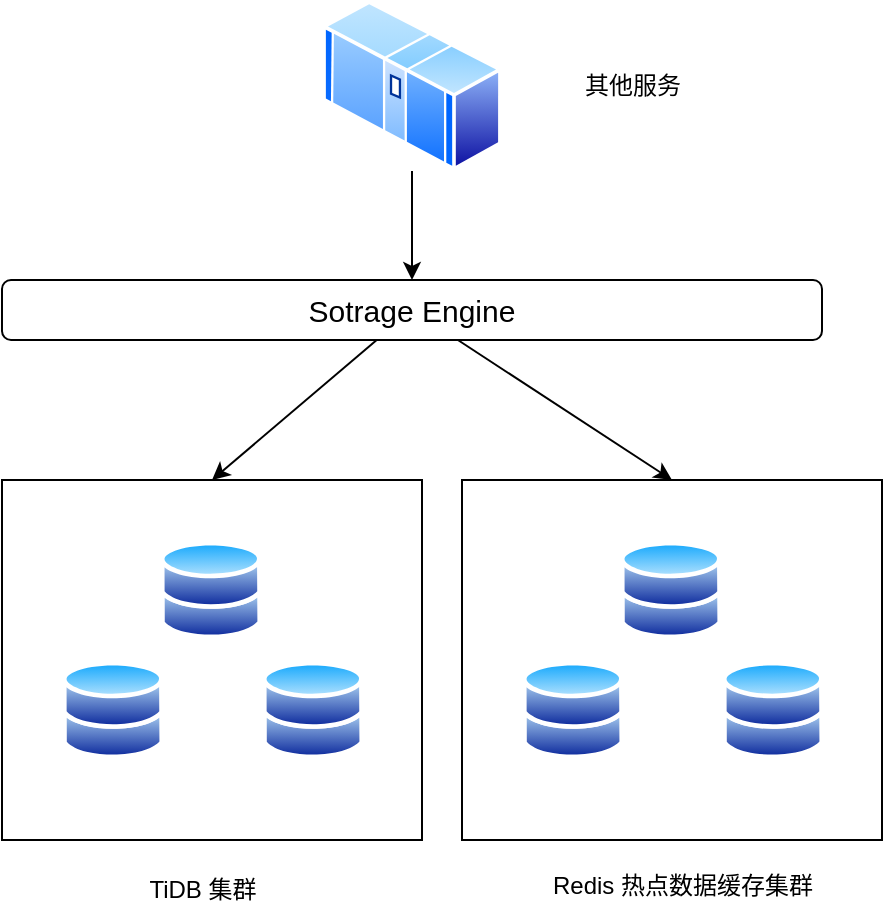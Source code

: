 <mxfile>
    <diagram id="x5LygOm3AV2Lxhubp9rS" name="第 1 页">
        <mxGraphModel dx="736" dy="701" grid="1" gridSize="10" guides="1" tooltips="1" connect="1" arrows="1" fold="1" page="1" pageScale="1" pageWidth="827" pageHeight="1169" math="0" shadow="0">
            <root>
                <mxCell id="0"/>
                <mxCell id="1" parent="0"/>
                <mxCell id="8" value="" style="rounded=0;whiteSpace=wrap;html=1;" vertex="1" parent="1">
                    <mxGeometry x="90" y="320" width="210" height="180" as="geometry"/>
                </mxCell>
                <mxCell id="6" style="edgeStyle=none;html=1;entryX=0.5;entryY=0;entryDx=0;entryDy=0;" edge="1" parent="1" source="2" target="4">
                    <mxGeometry relative="1" as="geometry"/>
                </mxCell>
                <mxCell id="2" value="" style="image;aspect=fixed;perimeter=ellipsePerimeter;html=1;align=center;shadow=0;dashed=0;spacingTop=3;image=img/lib/active_directory/mainframe.svg;" vertex="1" parent="1">
                    <mxGeometry x="250" y="80" width="90" height="85.5" as="geometry"/>
                </mxCell>
                <mxCell id="3" value="其他服务" style="text;html=1;align=center;verticalAlign=middle;resizable=0;points=[];autosize=1;strokeColor=none;fillColor=none;" vertex="1" parent="1">
                    <mxGeometry x="370" y="107.75" width="70" height="30" as="geometry"/>
                </mxCell>
                <mxCell id="25" style="edgeStyle=none;html=1;entryX=0.5;entryY=0;entryDx=0;entryDy=0;" edge="1" parent="1" source="4" target="8">
                    <mxGeometry relative="1" as="geometry"/>
                </mxCell>
                <mxCell id="26" style="edgeStyle=none;html=1;entryX=0.5;entryY=0;entryDx=0;entryDy=0;" edge="1" parent="1" source="4" target="20">
                    <mxGeometry relative="1" as="geometry"/>
                </mxCell>
                <mxCell id="4" value="&lt;span style=&quot;background-color: rgba(255, 255, 255, 0.1);&quot;&gt;&lt;font style=&quot;font-size: 15px;&quot;&gt;Sotrage Engine&lt;/font&gt;&lt;/span&gt;" style="rounded=1;whiteSpace=wrap;html=1;" vertex="1" parent="1">
                    <mxGeometry x="90" y="220" width="410" height="30" as="geometry"/>
                </mxCell>
                <mxCell id="7" value="" style="image;aspect=fixed;perimeter=ellipsePerimeter;html=1;align=center;shadow=0;dashed=0;spacingTop=3;image=img/lib/active_directory/databases.svg;" vertex="1" parent="1">
                    <mxGeometry x="120" y="410" width="51.02" height="50" as="geometry"/>
                </mxCell>
                <mxCell id="10" value="" style="image;aspect=fixed;perimeter=ellipsePerimeter;html=1;align=center;shadow=0;dashed=0;spacingTop=3;image=img/lib/active_directory/databases.svg;" vertex="1" parent="1">
                    <mxGeometry x="220" y="410" width="51.02" height="50" as="geometry"/>
                </mxCell>
                <mxCell id="12" value="" style="image;aspect=fixed;perimeter=ellipsePerimeter;html=1;align=center;shadow=0;dashed=0;spacingTop=3;image=img/lib/active_directory/databases.svg;" vertex="1" parent="1">
                    <mxGeometry x="168.98" y="350" width="51.02" height="50" as="geometry"/>
                </mxCell>
                <mxCell id="13" value="TiDB 集群" style="text;html=1;align=center;verticalAlign=middle;resizable=0;points=[];autosize=1;strokeColor=none;fillColor=none;" vertex="1" parent="1">
                    <mxGeometry x="150" y="510" width="80" height="30" as="geometry"/>
                </mxCell>
                <mxCell id="20" value="" style="rounded=0;whiteSpace=wrap;html=1;" vertex="1" parent="1">
                    <mxGeometry x="320" y="320" width="210" height="180" as="geometry"/>
                </mxCell>
                <mxCell id="21" value="" style="image;aspect=fixed;perimeter=ellipsePerimeter;html=1;align=center;shadow=0;dashed=0;spacingTop=3;image=img/lib/active_directory/databases.svg;" vertex="1" parent="1">
                    <mxGeometry x="350" y="410" width="51.02" height="50" as="geometry"/>
                </mxCell>
                <mxCell id="22" value="" style="image;aspect=fixed;perimeter=ellipsePerimeter;html=1;align=center;shadow=0;dashed=0;spacingTop=3;image=img/lib/active_directory/databases.svg;" vertex="1" parent="1">
                    <mxGeometry x="450" y="410" width="51.02" height="50" as="geometry"/>
                </mxCell>
                <mxCell id="23" value="" style="image;aspect=fixed;perimeter=ellipsePerimeter;html=1;align=center;shadow=0;dashed=0;spacingTop=3;image=img/lib/active_directory/databases.svg;" vertex="1" parent="1">
                    <mxGeometry x="398.98" y="350" width="51.02" height="50" as="geometry"/>
                </mxCell>
                <mxCell id="24" value="Redis 热点数据缓存集群" style="text;html=1;align=center;verticalAlign=middle;resizable=0;points=[];autosize=1;strokeColor=none;fillColor=none;" vertex="1" parent="1">
                    <mxGeometry x="355" y="508" width="150" height="30" as="geometry"/>
                </mxCell>
            </root>
        </mxGraphModel>
    </diagram>
</mxfile>